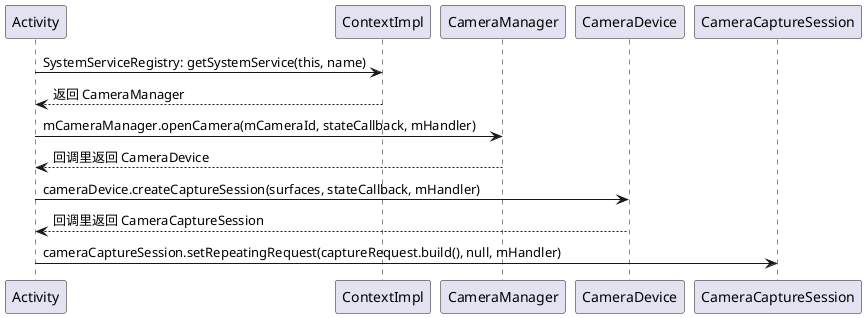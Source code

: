 @startuml
'https://plantuml.com/sequence-diagram

participant Activity

Activity -> ContextImpl: SystemServiceRegistry: getSystemService(this, name)
Activity <-- ContextImpl: 返回 CameraManager

Activity -> CameraManager: mCameraManager.openCamera(mCameraId, stateCallback, mHandler)
Activity <-- CameraManager: 回调里返回 CameraDevice

Activity -> CameraDevice: cameraDevice.createCaptureSession(surfaces, stateCallback, mHandler)
Activity <-- CameraDevice: 回调里返回 CameraCaptureSession

Activity -> CameraCaptureSession: cameraCaptureSession.setRepeatingRequest(captureRequest.build(), null, mHandler)
@enduml